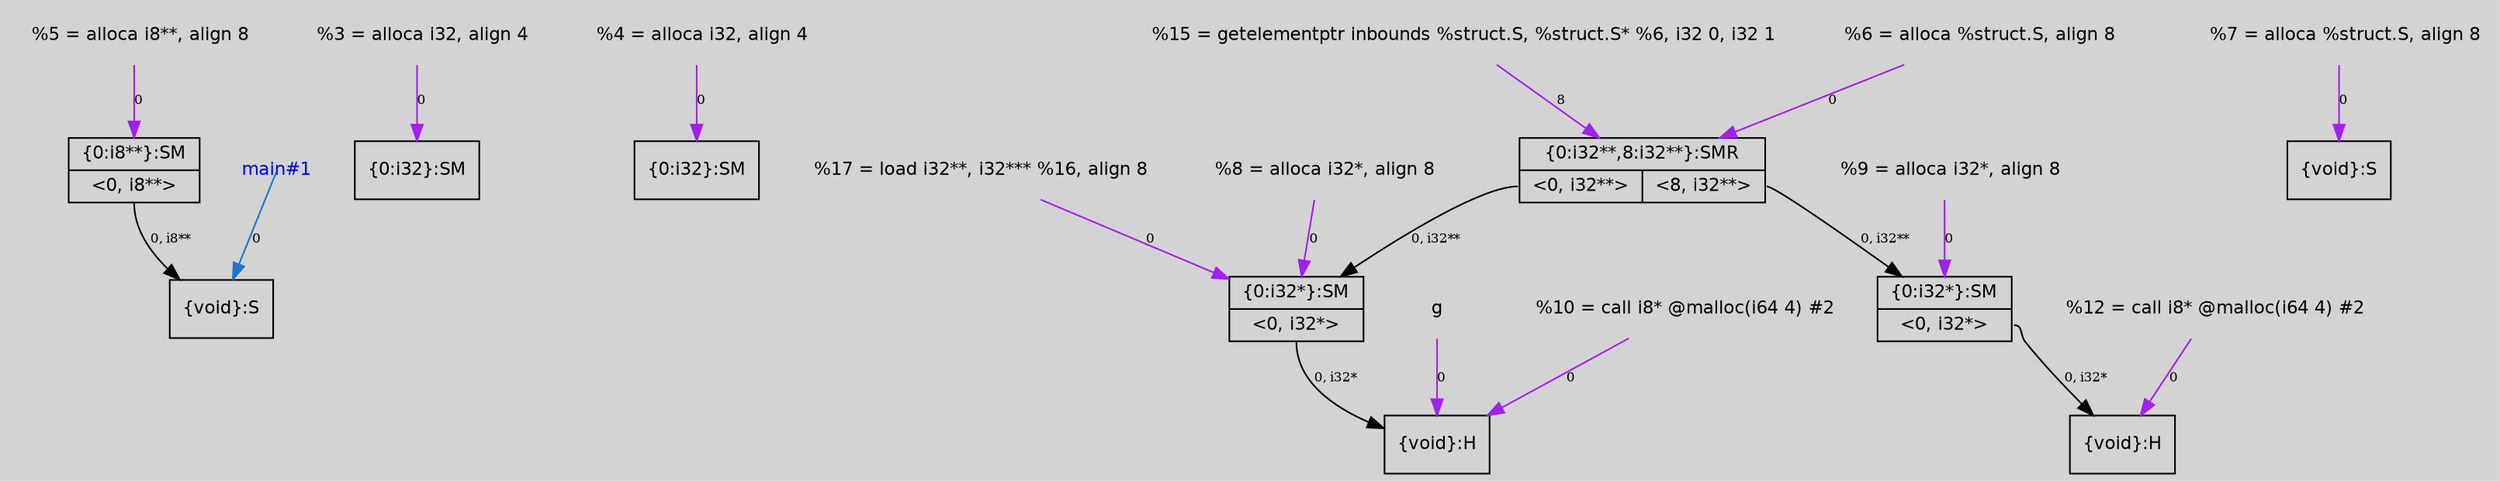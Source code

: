 digraph unnamed {
	graph [center=true, ratio=true, bgcolor=lightgray, fontname=Helvetica];
	node  [fontname=Helvetica, fontsize=11];

	Node0x7fec0e6023a0 [shape=record,label="{\{void\}:S}"];
	Node0x7fec0e602560 [shape=record,label="{\{0:i32\}:SM}"];
	Node0x7fec0e602660 [shape=record,label="{\{0:i32\}:SM}"];
	Node0x7fec0e602740 [shape=record,label="{\{0:i8**\}:SM|{<s0>\<0, i8**\>}}"];
	Node0x7fec0e6028a0 [shape=record,label="{\{0:i32**,8:i32**\}:SMR|{<s0>\<0, i32**\>|<s1>\<8, i32**\>}}"];
	Node0x7fec0e602980 [shape=record,label="{\{void\}:S}"];
	Node0x7fec0e602a60 [shape=record,label="{\{0:i32*\}:SM|{<s0>\<0, i32*\>}}"];
	Node0x7fec0e602b40 [shape=record,label="{\{0:i32*\}:SM|{<s0>\<0, i32*\>}}"];
	Node0x7fec0e602d60 [shape=record,label="{\{void\}:H}"];
	Node0x7fec0e602e80 [shape=record,label="{\{void\}:H}"];
	Node0x7fec0e507c38 [shape=plaintext, label ="  %15 = getelementptr inbounds %struct.S, %struct.S* %6, i32 0, i32 1"];
	Node0x7fec0e507c38 -> Node0x7fec0e6028a0[arrowtail=tee,label="8",fontsize=8,color=purple];
	Node0x7fec0e5073b8 [shape=plaintext, label ="  %6 = alloca %struct.S, align 8"];
	Node0x7fec0e5073b8 -> Node0x7fec0e6028a0[arrowtail=tee,label="0",fontsize=8,color=purple];
	Node0x7fec0e507358 [shape=plaintext, label ="  %5 = alloca i8**, align 8"];
	Node0x7fec0e507358 -> Node0x7fec0e602740[arrowtail=tee,label="0",fontsize=8,color=purple];
	Node0x7fec0e5072b8 [shape=plaintext, label ="  %4 = alloca i32, align 4"];
	Node0x7fec0e5072b8 -> Node0x7fec0e602660[arrowtail=tee,label="0",fontsize=8,color=purple];
	Node0x7fec0e507e98 [shape=plaintext, label ="  %17 = load i32**, i32*** %16, align 8"];
	Node0x7fec0e507e98 -> Node0x7fec0e602a60[arrowtail=tee,label="0",fontsize=8,color=purple];
	Node0x7fec0e507258 [shape=plaintext, label ="  %3 = alloca i32, align 4"];
	Node0x7fec0e507258 -> Node0x7fec0e602560[arrowtail=tee,label="0",fontsize=8,color=purple];
	Node0x7fec0e5079a0 [shape=plaintext, label ="  %12 = call i8* @malloc(i64 4) #2"];
	Node0x7fec0e5079a0 -> Node0x7fec0e602e80[arrowtail=tee,label="0",fontsize=8,color=purple];
	Node0x7fec0e507558 [shape=plaintext, label ="  %9 = alloca i32*, align 8"];
	Node0x7fec0e507558 -> Node0x7fec0e602b40[arrowtail=tee,label="0",fontsize=8,color=purple];
	Node0x7fec0e506cc8 [shape=plaintext, label ="g"];
	Node0x7fec0e506cc8 -> Node0x7fec0e602d60[arrowtail=tee,label="0",fontsize=8,color=purple];
	Node0x7fec0e507418 [shape=plaintext, label ="  %7 = alloca %struct.S, align 8"];
	Node0x7fec0e507418 -> Node0x7fec0e602980[arrowtail=tee,label="0",fontsize=8,color=purple];
	Node0x7fec0e507478 [shape=plaintext, label ="  %8 = alloca i32*, align 8"];
	Node0x7fec0e507478 -> Node0x7fec0e602a60[arrowtail=tee,label="0",fontsize=8,color=purple];
	Node0x7fec0e507820 [shape=plaintext, label ="  %10 = call i8* @malloc(i64 4) #2"];
	Node0x7fec0e507820 -> Node0x7fec0e602d60[arrowtail=tee,label="0",fontsize=8,color=purple];
	Node0x7fec0e507178 [shape=plaintext,fontcolor=blue, label ="main#1"];
	Node0x7fec0e507178 -> Node0x7fec0e6023a0[tailclip=false,color=dodgerblue3,label="0",fontsize=8];
	Node0x7fec0e602740:s0 -> Node0x7fec0e6023a0[arrowtail=tee,label="0, i8**",fontsize=8];
	Node0x7fec0e6028a0:s0 -> Node0x7fec0e602a60[arrowtail=tee,label="0, i32**",fontsize=8];
	Node0x7fec0e6028a0:s1 -> Node0x7fec0e602b40[arrowtail=tee,label="0, i32**",fontsize=8];
	Node0x7fec0e602a60:s0 -> Node0x7fec0e602d60[arrowtail=tee,label="0, i32*",fontsize=8];
	Node0x7fec0e602b40:s0 -> Node0x7fec0e602e80[arrowtail=tee,label="0, i32*",fontsize=8];
}

